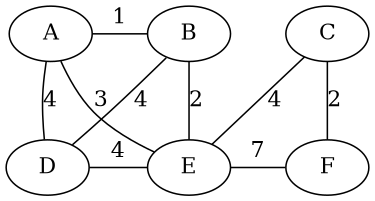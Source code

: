 graph G {
  size="2.5,1.5";

  {rank = same; A B C }
  {rank = same; D E F }

  A -- B [label="1"];
  A -- D [label="4"];
  A -- E [label="3"];
  B -- D [label="4"] [constraint=false];
  B -- E [label="2"];
  B -- C [style=invis];
  C -- E [label="4"];
  C -- F [label="2"];
  D -- E [label="4"];
  E -- F [label="7"];
  
}